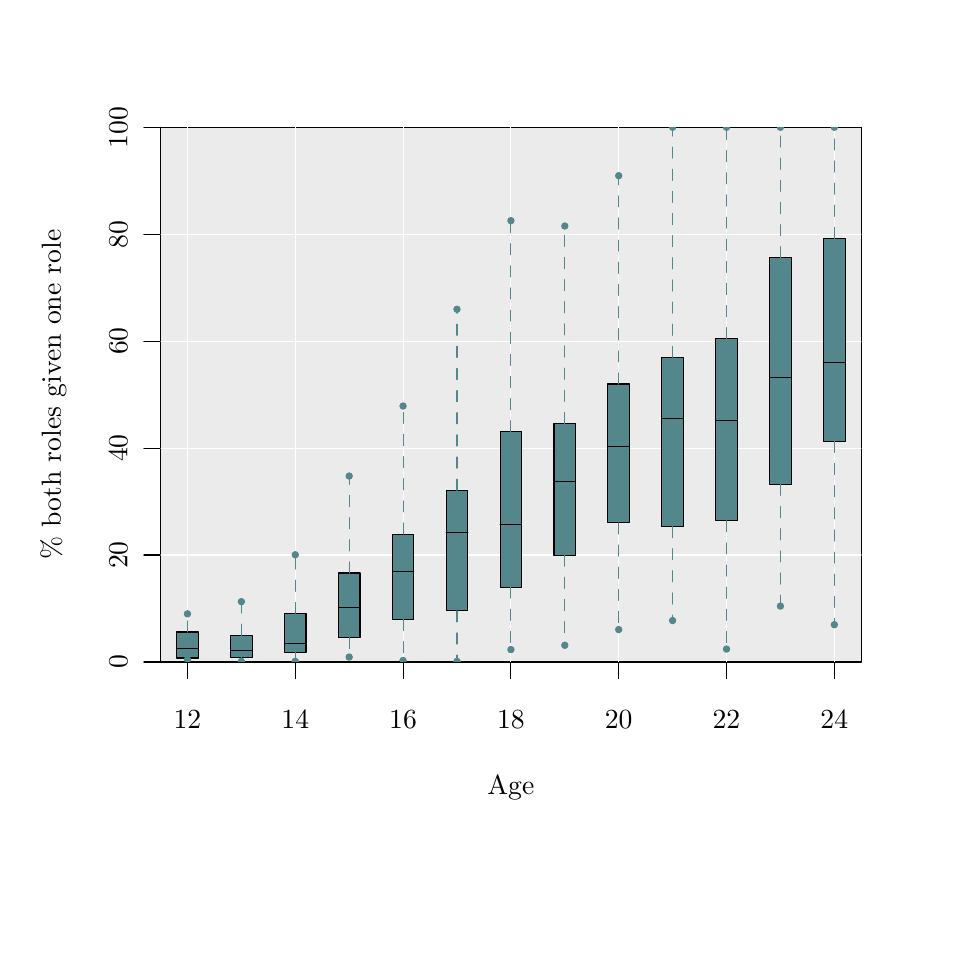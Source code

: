 % Created by tikzDevice version 0.6.1 on 2011-11-02 17:34:01
% !TEX encoding = UTF-8 Unicode
\begin{tikzpicture}[x=1pt,y=1pt]
\definecolor[named]{drawColor}{rgb}{0.00,0.00,0.00}
\definecolor[named]{fillColor}{rgb}{1.00,1.00,1.00}
\fill[color=fillColor,] (0,0) rectangle (325.21,325.21);
\begin{scope}
\path[clip] (  0.00,  0.00) rectangle (325.21,325.21);
\definecolor[named]{drawColor}{rgb}{0.16,0.00,0.33}
\definecolor[named]{drawColor}{rgb}{0.00,0.00,0.00}

\draw[color=drawColor,line cap=round,line join=round,fill opacity=0.00,] ( 57.74, 96.00) -- (291.48, 96.00);

\draw[color=drawColor,line cap=round,line join=round,fill opacity=0.00,] ( 57.74, 96.00) -- ( 57.74, 90.00);

\draw[color=drawColor,line cap=round,line join=round,fill opacity=0.00,] ( 96.70, 96.00) -- ( 96.70, 90.00);

\draw[color=drawColor,line cap=round,line join=round,fill opacity=0.00,] (135.65, 96.00) -- (135.65, 90.00);

\draw[color=drawColor,line cap=round,line join=round,fill opacity=0.00,] (174.61, 96.00) -- (174.61, 90.00);

\draw[color=drawColor,line cap=round,line join=round,fill opacity=0.00,] (213.56, 96.00) -- (213.56, 90.00);

\draw[color=drawColor,line cap=round,line join=round,fill opacity=0.00,] (252.52, 96.00) -- (252.52, 90.00);

\draw[color=drawColor,line cap=round,line join=round,fill opacity=0.00,] (291.48, 96.00) -- (291.48, 90.00);

\node[color=drawColor,anchor=base,inner sep=0pt, outer sep=0pt, scale=  1.00] at ( 57.74, 72.00) {12%
};

\node[color=drawColor,anchor=base,inner sep=0pt, outer sep=0pt, scale=  1.00] at ( 96.70, 72.00) {14%
};

\node[color=drawColor,anchor=base,inner sep=0pt, outer sep=0pt, scale=  1.00] at (135.65, 72.00) {16%
};

\node[color=drawColor,anchor=base,inner sep=0pt, outer sep=0pt, scale=  1.00] at (174.61, 72.00) {18%
};

\node[color=drawColor,anchor=base,inner sep=0pt, outer sep=0pt, scale=  1.00] at (213.56, 72.00) {20%
};

\node[color=drawColor,anchor=base,inner sep=0pt, outer sep=0pt, scale=  1.00] at (252.52, 72.00) {22%
};

\node[color=drawColor,anchor=base,inner sep=0pt, outer sep=0pt, scale=  1.00] at (291.48, 72.00) {24%
};

\draw[color=drawColor,line cap=round,line join=round,fill opacity=0.00,] ( 48.00, 96.00) -- ( 48.00,289.21);

\draw[color=drawColor,line cap=round,line join=round,fill opacity=0.00,] ( 48.00, 96.00) -- ( 42.00, 96.00);

\draw[color=drawColor,line cap=round,line join=round,fill opacity=0.00,] ( 48.00,134.64) -- ( 42.00,134.64);

\draw[color=drawColor,line cap=round,line join=round,fill opacity=0.00,] ( 48.00,173.29) -- ( 42.00,173.29);

\draw[color=drawColor,line cap=round,line join=round,fill opacity=0.00,] ( 48.00,211.93) -- ( 42.00,211.93);

\draw[color=drawColor,line cap=round,line join=round,fill opacity=0.00,] ( 48.00,250.57) -- ( 42.00,250.57);

\draw[color=drawColor,line cap=round,line join=round,fill opacity=0.00,] ( 48.00,289.21) -- ( 42.00,289.21);

\node[rotate= 90.00,color=drawColor,anchor=base,inner sep=0pt, outer sep=0pt, scale=  1.00] at ( 36.00, 96.00) {0%
};

\node[rotate= 90.00,color=drawColor,anchor=base,inner sep=0pt, outer sep=0pt, scale=  1.00] at ( 36.00,134.64) {20%
};

\node[rotate= 90.00,color=drawColor,anchor=base,inner sep=0pt, outer sep=0pt, scale=  1.00] at ( 36.00,173.29) {40%
};

\node[rotate= 90.00,color=drawColor,anchor=base,inner sep=0pt, outer sep=0pt, scale=  1.00] at ( 36.00,211.93) {60%
};

\node[rotate= 90.00,color=drawColor,anchor=base,inner sep=0pt, outer sep=0pt, scale=  1.00] at ( 36.00,250.57) {80%
};

\node[rotate= 90.00,color=drawColor,anchor=base,inner sep=0pt, outer sep=0pt, scale=  1.00] at ( 36.00,289.21) {100%
};

\draw[color=drawColor,line cap=round,line join=round,fill opacity=0.00,] ( 48.00, 96.00) --
	(301.21, 96.00) --
	(301.21,289.21) --
	( 48.00,289.21) --
	( 48.00, 96.00);
\end{scope}
\begin{scope}
\path[clip] (  0.00,  0.00) rectangle (325.21,325.21);
\definecolor[named]{drawColor}{rgb}{0.16,0.00,0.33}
\definecolor[named]{drawColor}{rgb}{0.00,0.00,0.00}

\node[color=drawColor,anchor=base,inner sep=0pt, outer sep=0pt, scale=  1.00] at (174.61, 48.00) {Age%
};

\node[rotate= 90.00,color=drawColor,anchor=base,inner sep=0pt, outer sep=0pt, scale=  1.00] at ( 12.00,192.61) {\% both roles given one role%
};
\end{scope}
\begin{scope}
\path[clip] ( 48.00, 96.00) rectangle (301.21,289.21);
\definecolor[named]{drawColor}{rgb}{0.16,0.00,0.33}
\definecolor[named]{drawColor}{rgb}{0.00,0.00,0.00}
\definecolor[named]{fillColor}{rgb}{0.92,0.92,0.92}

\draw[color=drawColor,line cap=round,line join=round,fill=fillColor,] ( 48.00, 96.00) rectangle (301.21,289.21);
\definecolor[named]{drawColor}{rgb}{1.00,1.00,1.00}

\draw[color=drawColor,line cap=round,line join=round,fill opacity=0.00,] ( 57.74, 96.00) -- ( 57.74,289.21);

\draw[color=drawColor,line cap=round,line join=round,fill opacity=0.00,] ( 96.70, 96.00) -- ( 96.70,289.21);

\draw[color=drawColor,line cap=round,line join=round,fill opacity=0.00,] (135.65, 96.00) -- (135.65,289.21);

\draw[color=drawColor,line cap=round,line join=round,fill opacity=0.00,] (174.61, 96.00) -- (174.61,289.21);

\draw[color=drawColor,line cap=round,line join=round,fill opacity=0.00,] (213.56, 96.00) -- (213.56,289.21);

\draw[color=drawColor,line cap=round,line join=round,fill opacity=0.00,] (252.52, 96.00) -- (252.52,289.21);

\draw[color=drawColor,line cap=round,line join=round,fill opacity=0.00,] (291.48, 96.00) -- (291.48,289.21);

\draw[color=drawColor,line cap=round,line join=round,fill opacity=0.00,] ( 48.00,134.64) -- (301.21,134.64);

\draw[color=drawColor,line cap=round,line join=round,fill opacity=0.00,] ( 48.00,173.29) -- (301.21,173.29);

\draw[color=drawColor,line cap=round,line join=round,fill opacity=0.00,] ( 48.00,211.93) -- (301.21,211.93);

\draw[color=drawColor,line cap=round,line join=round,fill opacity=0.00,] ( 48.00,250.57) -- (301.21,250.57);
\definecolor[named]{drawColor}{rgb}{0.00,0.00,0.00}
\definecolor[named]{fillColor}{rgb}{0.33,0.53,0.55}

\draw[color=drawColor,line cap=round,line join=round,fill=fillColor,] ( 53.84, 97.43) rectangle ( 61.63,106.83);

\draw[color=drawColor,line cap=round,line join=round,fill opacity=0.00,] ( 53.84,100.75) -- ( 61.63,100.75);
\definecolor[named]{drawColor}{rgb}{0.33,0.53,0.55}

\draw[color=drawColor,dash pattern=on 4pt off 4pt ,line cap=round,line join=round,fill opacity=0.00,] ( 57.74, 97.43) -- ( 57.74, 96.86);

\draw[color=drawColor,dash pattern=on 4pt off 4pt ,line cap=round,line join=round,fill opacity=0.00,] ( 57.74,106.83) -- ( 57.74,113.40);

\draw[color=drawColor,line cap=round,line join=round,fill=fillColor,] ( 57.74, 96.86) circle (  1.13);

\draw[color=drawColor,line cap=round,line join=round,fill=fillColor,] ( 57.74,113.40) circle (  1.13);
\definecolor[named]{drawColor}{rgb}{0.00,0.00,0.00}

\draw[color=drawColor,line cap=round,line join=round,fill=fillColor,] ( 73.32, 97.54) rectangle ( 81.11,105.64);

\draw[color=drawColor,line cap=round,line join=round,fill opacity=0.00,] ( 73.32,100.20) -- ( 81.11,100.20);
\definecolor[named]{drawColor}{rgb}{0.33,0.53,0.55}

\draw[color=drawColor,dash pattern=on 4pt off 4pt ,line cap=round,line join=round,fill opacity=0.00,] ( 77.22, 97.54) -- ( 77.22, 96.24);

\draw[color=drawColor,dash pattern=on 4pt off 4pt ,line cap=round,line join=round,fill opacity=0.00,] ( 77.22,105.64) -- ( 77.22,117.80);

\draw[color=drawColor,line cap=round,line join=round,fill=fillColor,] ( 77.22, 96.24) circle (  1.13);

\draw[color=drawColor,line cap=round,line join=round,fill=fillColor,] ( 77.22,117.80) circle (  1.13);
\definecolor[named]{drawColor}{rgb}{0.00,0.00,0.00}

\draw[color=drawColor,line cap=round,line join=round,fill=fillColor,] ( 92.80, 99.45) rectangle (100.59,113.56);

\draw[color=drawColor,line cap=round,line join=round,fill opacity=0.00,] ( 92.80,102.84) -- (100.59,102.84);
\definecolor[named]{drawColor}{rgb}{0.33,0.53,0.55}

\draw[color=drawColor,dash pattern=on 4pt off 4pt ,line cap=round,line join=round,fill opacity=0.00,] ( 96.70, 99.45) -- ( 96.70, 96.24);

\draw[color=drawColor,dash pattern=on 4pt off 4pt ,line cap=round,line join=round,fill opacity=0.00,] ( 96.70,113.56) -- ( 96.70,134.74);

\draw[color=drawColor,line cap=round,line join=round,fill=fillColor,] ( 96.70, 96.24) circle (  1.13);

\draw[color=drawColor,line cap=round,line join=round,fill=fillColor,] ( 96.70,134.74) circle (  1.13);
\definecolor[named]{drawColor}{rgb}{0.00,0.00,0.00}

\draw[color=drawColor,line cap=round,line join=round,fill=fillColor,] (112.28,104.81) rectangle (120.07,128.16);

\draw[color=drawColor,line cap=round,line join=round,fill opacity=0.00,] (112.28,115.74) -- (120.07,115.74);
\definecolor[named]{drawColor}{rgb}{0.33,0.53,0.55}

\draw[color=drawColor,dash pattern=on 4pt off 4pt ,line cap=round,line join=round,fill opacity=0.00,] (116.17,104.81) -- (116.17, 97.78);

\draw[color=drawColor,dash pattern=on 4pt off 4pt ,line cap=round,line join=round,fill opacity=0.00,] (116.17,128.16) -- (116.17,163.19);

\draw[color=drawColor,line cap=round,line join=round,fill=fillColor,] (116.17, 97.78) circle (  1.13);

\draw[color=drawColor,line cap=round,line join=round,fill=fillColor,] (116.17,163.19) circle (  1.13);
\definecolor[named]{drawColor}{rgb}{0.00,0.00,0.00}

\draw[color=drawColor,line cap=round,line join=round,fill=fillColor,] (131.76,111.38) rectangle (139.55,142.22);

\draw[color=drawColor,line cap=round,line join=round,fill opacity=0.00,] (131.76,128.76) -- (139.55,128.76);
\definecolor[named]{drawColor}{rgb}{0.33,0.53,0.55}

\draw[color=drawColor,dash pattern=on 4pt off 4pt ,line cap=round,line join=round,fill opacity=0.00,] (135.65,111.38) -- (135.65, 96.54);

\draw[color=drawColor,dash pattern=on 4pt off 4pt ,line cap=round,line join=round,fill opacity=0.00,] (135.65,142.22) -- (135.65,188.49);

\draw[color=drawColor,line cap=round,line join=round,fill=fillColor,] (135.65, 96.54) circle (  1.13);

\draw[color=drawColor,line cap=round,line join=round,fill=fillColor,] (135.65,188.49) circle (  1.13);
\definecolor[named]{drawColor}{rgb}{0.00,0.00,0.00}

\draw[color=drawColor,line cap=round,line join=round,fill=fillColor,] (151.23,114.47) rectangle (159.03,158.06);

\draw[color=drawColor,line cap=round,line join=round,fill opacity=0.00,] (151.23,142.67) -- (159.03,142.67);
\definecolor[named]{drawColor}{rgb}{0.33,0.53,0.55}

\draw[color=drawColor,dash pattern=on 4pt off 4pt ,line cap=round,line join=round,fill opacity=0.00,] (155.13,114.47) -- (155.13, 96.23);

\draw[color=drawColor,dash pattern=on 4pt off 4pt ,line cap=round,line join=round,fill opacity=0.00,] (155.13,158.06) -- (155.13,223.45);

\draw[color=drawColor,line cap=round,line join=round,fill=fillColor,] (155.13, 96.23) circle (  1.13);

\draw[color=drawColor,line cap=round,line join=round,fill=fillColor,] (155.13,223.45) circle (  1.13);
\definecolor[named]{drawColor}{rgb}{0.00,0.00,0.00}

\draw[color=drawColor,line cap=round,line join=round,fill=fillColor,] (170.71,123.05) rectangle (178.50,179.16);

\draw[color=drawColor,line cap=round,line join=round,fill opacity=0.00,] (170.71,145.58) -- (178.50,145.58);
\definecolor[named]{drawColor}{rgb}{0.33,0.53,0.55}

\draw[color=drawColor,dash pattern=on 4pt off 4pt ,line cap=round,line join=round,fill opacity=0.00,] (174.61,123.05) -- (174.61,100.48);

\draw[color=drawColor,dash pattern=on 4pt off 4pt ,line cap=round,line join=round,fill opacity=0.00,] (174.61,179.16) -- (174.61,255.46);

\draw[color=drawColor,line cap=round,line join=round,fill=fillColor,] (174.61,100.48) circle (  1.13);

\draw[color=drawColor,line cap=round,line join=round,fill=fillColor,] (174.61,255.46) circle (  1.13);
\definecolor[named]{drawColor}{rgb}{0.00,0.00,0.00}

\draw[color=drawColor,line cap=round,line join=round,fill=fillColor,] (190.19,134.61) rectangle (197.98,182.18);

\draw[color=drawColor,line cap=round,line join=round,fill opacity=0.00,] (190.19,161.12) -- (197.98,161.12);
\definecolor[named]{drawColor}{rgb}{0.33,0.53,0.55}

\draw[color=drawColor,dash pattern=on 4pt off 4pt ,line cap=round,line join=round,fill opacity=0.00,] (194.09,134.61) -- (194.09,102.04);

\draw[color=drawColor,dash pattern=on 4pt off 4pt ,line cap=round,line join=round,fill opacity=0.00,] (194.09,182.18) -- (194.09,253.53);

\draw[color=drawColor,line cap=round,line join=round,fill=fillColor,] (194.09,102.04) circle (  1.13);

\draw[color=drawColor,line cap=round,line join=round,fill=fillColor,] (194.09,253.53) circle (  1.13);
\definecolor[named]{drawColor}{rgb}{0.00,0.00,0.00}

\draw[color=drawColor,line cap=round,line join=round,fill=fillColor,] (209.67,146.26) rectangle (217.46,196.44);

\draw[color=drawColor,line cap=round,line join=round,fill opacity=0.00,] (209.67,173.87) -- (217.46,173.87);
\definecolor[named]{drawColor}{rgb}{0.33,0.53,0.55}

\draw[color=drawColor,dash pattern=on 4pt off 4pt ,line cap=round,line join=round,fill opacity=0.00,] (213.56,146.26) -- (213.56,107.71);

\draw[color=drawColor,dash pattern=on 4pt off 4pt ,line cap=round,line join=round,fill opacity=0.00,] (213.56,196.44) -- (213.56,271.71);

\draw[color=drawColor,line cap=round,line join=round,fill=fillColor,] (213.56,107.71) circle (  1.13);

\draw[color=drawColor,line cap=round,line join=round,fill=fillColor,] (213.56,271.71) circle (  1.13);
\definecolor[named]{drawColor}{rgb}{0.00,0.00,0.00}

\draw[color=drawColor,line cap=round,line join=round,fill=fillColor,] (229.15,144.96) rectangle (236.94,206.06);

\draw[color=drawColor,line cap=round,line join=round,fill opacity=0.00,] (229.15,184.06) -- (236.94,184.06);
\definecolor[named]{drawColor}{rgb}{0.33,0.53,0.55}

\draw[color=drawColor,dash pattern=on 4pt off 4pt ,line cap=round,line join=round,fill opacity=0.00,] (233.04,144.96) -- (233.04,110.97);

\draw[color=drawColor,dash pattern=on 4pt off 4pt ,line cap=round,line join=round,fill opacity=0.00,] (233.04,206.06) -- (233.04,289.21);

\draw[color=drawColor,line cap=round,line join=round,fill=fillColor,] (233.04,110.97) circle (  1.13);

\draw[color=drawColor,line cap=round,line join=round,fill=fillColor,] (233.04,289.21) circle (  1.13);
\definecolor[named]{drawColor}{rgb}{0.00,0.00,0.00}

\draw[color=drawColor,line cap=round,line join=round,fill=fillColor,] (248.62,147.04) rectangle (256.42,212.77);

\draw[color=drawColor,line cap=round,line join=round,fill opacity=0.00,] (248.62,183.35) -- (256.42,183.35);
\definecolor[named]{drawColor}{rgb}{0.33,0.53,0.55}

\draw[color=drawColor,dash pattern=on 4pt off 4pt ,line cap=round,line join=round,fill opacity=0.00,] (252.52,147.04) -- (252.52,100.66);

\draw[color=drawColor,dash pattern=on 4pt off 4pt ,line cap=round,line join=round,fill opacity=0.00,] (252.52,212.77) -- (252.52,289.21);

\draw[color=drawColor,line cap=round,line join=round,fill=fillColor,] (252.52,100.66) circle (  1.13);

\draw[color=drawColor,line cap=round,line join=round,fill=fillColor,] (252.52,289.21) circle (  1.13);
\definecolor[named]{drawColor}{rgb}{0.00,0.00,0.00}

\draw[color=drawColor,line cap=round,line join=round,fill=fillColor,] (268.10,160.17) rectangle (275.89,242.05);

\draw[color=drawColor,line cap=round,line join=round,fill opacity=0.00,] (268.10,198.87) -- (275.89,198.87);
\definecolor[named]{drawColor}{rgb}{0.33,0.53,0.55}

\draw[color=drawColor,dash pattern=on 4pt off 4pt ,line cap=round,line join=round,fill opacity=0.00,] (272.00,160.17) -- (272.00,116.19);

\draw[color=drawColor,dash pattern=on 4pt off 4pt ,line cap=round,line join=round,fill opacity=0.00,] (272.00,242.05) -- (272.00,289.21);

\draw[color=drawColor,line cap=round,line join=round,fill=fillColor,] (272.00,116.19) circle (  1.13);

\draw[color=drawColor,line cap=round,line join=round,fill=fillColor,] (272.00,289.21) circle (  1.13);
\definecolor[named]{drawColor}{rgb}{0.00,0.00,0.00}

\draw[color=drawColor,line cap=round,line join=round,fill=fillColor,] (287.58,175.72) rectangle (295.37,249.03);

\draw[color=drawColor,line cap=round,line join=round,fill opacity=0.00,] (287.58,204.30) -- (295.37,204.30);
\definecolor[named]{drawColor}{rgb}{0.33,0.53,0.55}

\draw[color=drawColor,dash pattern=on 4pt off 4pt ,line cap=round,line join=round,fill opacity=0.00,] (291.48,175.72) -- (291.48,109.48);

\draw[color=drawColor,dash pattern=on 4pt off 4pt ,line cap=round,line join=round,fill opacity=0.00,] (291.48,249.03) -- (291.48,289.21);

\draw[color=drawColor,line cap=round,line join=round,fill=fillColor,] (291.48,109.48) circle (  1.13);

\draw[color=drawColor,line cap=round,line join=round,fill=fillColor,] (291.48,289.21) circle (  1.13);
\end{scope}
\end{tikzpicture}
